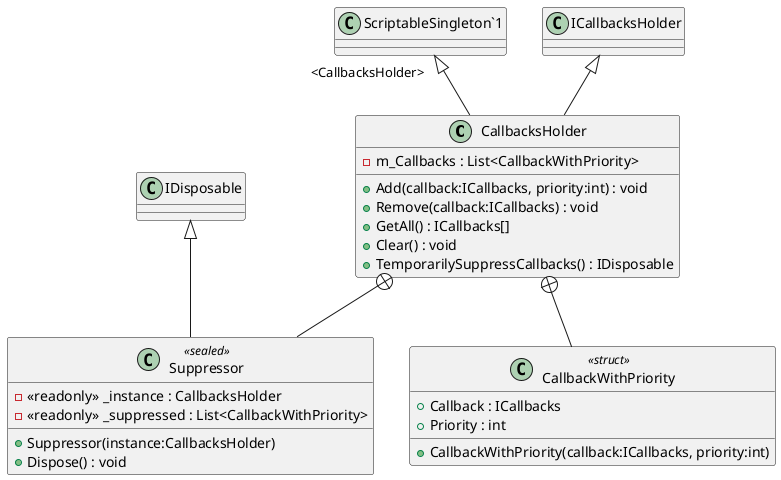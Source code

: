 @startuml
class CallbacksHolder {
    - m_Callbacks : List<CallbackWithPriority>
    + Add(callback:ICallbacks, priority:int) : void
    + Remove(callback:ICallbacks) : void
    + GetAll() : ICallbacks[]
    + Clear() : void
    + TemporarilySuppressCallbacks() : IDisposable
}
class CallbackWithPriority <<struct>> {
    + Callback : ICallbacks
    + Priority : int
    + CallbackWithPriority(callback:ICallbacks, priority:int)
}
class Suppressor <<sealed>> {
    - <<readonly>> _instance : CallbacksHolder
    - <<readonly>> _suppressed : List<CallbackWithPriority>
    + Suppressor(instance:CallbacksHolder)
    + Dispose() : void
}
"ScriptableSingleton`1" "<CallbacksHolder>" <|-- CallbacksHolder
ICallbacksHolder <|-- CallbacksHolder
CallbacksHolder +-- CallbackWithPriority
CallbacksHolder +-- Suppressor
IDisposable <|-- Suppressor
@enduml
